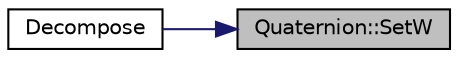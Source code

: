 digraph "Quaternion::SetW"
{
 // LATEX_PDF_SIZE
  edge [fontname="Helvetica",fontsize="10",labelfontname="Helvetica",labelfontsize="10"];
  node [fontname="Helvetica",fontsize="10",shape=record];
  rankdir="RL";
  Node138 [label="Quaternion::SetW",height=0.2,width=0.4,color="black", fillcolor="grey75", style="filled", fontcolor="black",tooltip="w value mutator"];
  Node138 -> Node139 [dir="back",color="midnightblue",fontsize="10",style="solid",fontname="Helvetica"];
  Node139 [label="Decompose",height=0.2,width=0.4,color="black", fillcolor="white", style="filled",URL="$_misc_math_8h.html#a3ad62eba426ab23f1556705da1fb3dcb",tooltip=" "];
}
